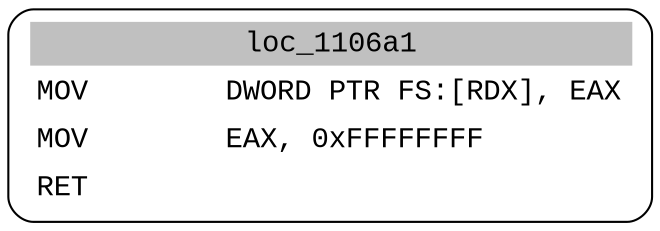 digraph asm_graph {
1941 [
shape="Mrecord" fontname="Courier New"label =<<table border="0" cellborder="0" cellpadding="3"><tr><td align="center" colspan="2" bgcolor="grey">loc_1106a1</td></tr><tr><td align="left">MOV        DWORD PTR FS:[RDX], EAX</td></tr><tr><td align="left">MOV        EAX, 0xFFFFFFFF</td></tr><tr><td align="left">RET        </td></tr></table>> ];
}